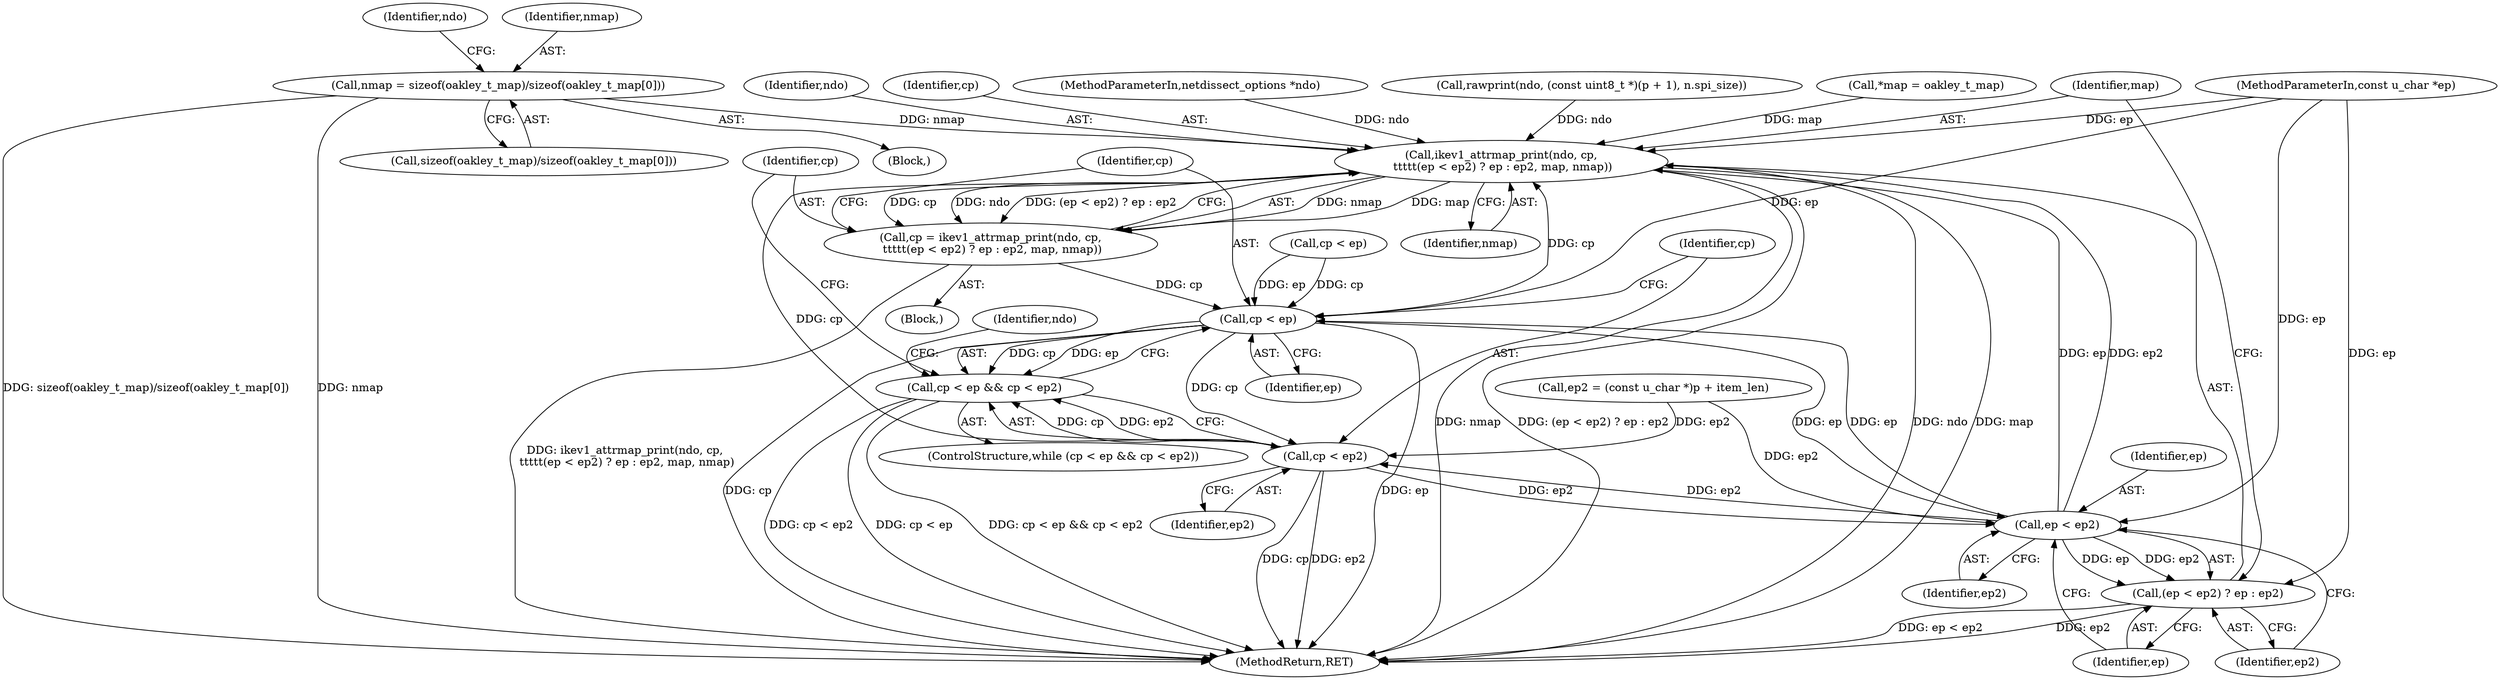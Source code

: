 digraph "0_tcpdump_c2ef693866beae071a24b45c49f9674af1df4028@API" {
"1000423" [label="(Call,nmap = sizeof(oakley_t_map)/sizeof(oakley_t_map[0]))"];
"1000447" [label="(Call,ikev1_attrmap_print(ndo, cp,\n \t\t\t\t\t(ep < ep2) ? ep : ep2, map, nmap))"];
"1000445" [label="(Call,cp = ikev1_attrmap_print(ndo, cp,\n \t\t\t\t\t(ep < ep2) ? ep : ep2, map, nmap))"];
"1000438" [label="(Call,cp < ep)"];
"1000437" [label="(Call,cp < ep && cp < ep2)"];
"1000441" [label="(Call,cp < ep2)"];
"1000451" [label="(Call,ep < ep2)"];
"1000450" [label="(Call,(ep < ep2) ? ep : ep2)"];
"1000444" [label="(Block,)"];
"1000425" [label="(Call,sizeof(oakley_t_map)/sizeof(oakley_t_map[0]))"];
"1000449" [label="(Identifier,cp)"];
"1000451" [label="(Call,ep < ep2)"];
"1000443" [label="(Identifier,ep2)"];
"1000107" [label="(MethodParameterIn,netdissect_options *ndo)"];
"1000434" [label="(Identifier,ndo)"];
"1000438" [label="(Call,cp < ep)"];
"1000439" [label="(Identifier,cp)"];
"1000450" [label="(Call,(ep < ep2) ? ep : ep2)"];
"1000442" [label="(Identifier,cp)"];
"1000536" [label="(MethodReturn,RET)"];
"1000424" [label="(Identifier,nmap)"];
"1000423" [label="(Call,nmap = sizeof(oakley_t_map)/sizeof(oakley_t_map[0]))"];
"1000437" [label="(Call,cp < ep && cp < ep2)"];
"1000455" [label="(Identifier,ep2)"];
"1000376" [label="(Call,rawprint(ndo, (const uint8_t *)(p + 1), n.spi_size))"];
"1000111" [label="(MethodParameterIn,const u_char *ep)"];
"1000417" [label="(Block,)"];
"1000419" [label="(Call,*map = oakley_t_map)"];
"1000457" [label="(Identifier,nmap)"];
"1000436" [label="(ControlStructure,while (cp < ep && cp < ep2))"];
"1000452" [label="(Identifier,ep)"];
"1000454" [label="(Identifier,ep)"];
"1000448" [label="(Identifier,ndo)"];
"1000456" [label="(Identifier,map)"];
"1000406" [label="(Call,cp < ep)"];
"1000445" [label="(Call,cp = ikev1_attrmap_print(ndo, cp,\n \t\t\t\t\t(ep < ep2) ? ep : ep2, map, nmap))"];
"1000460" [label="(Identifier,ndo)"];
"1000441" [label="(Call,cp < ep2)"];
"1000398" [label="(Call,ep2 = (const u_char *)p + item_len)"];
"1000447" [label="(Call,ikev1_attrmap_print(ndo, cp,\n \t\t\t\t\t(ep < ep2) ? ep : ep2, map, nmap))"];
"1000446" [label="(Identifier,cp)"];
"1000440" [label="(Identifier,ep)"];
"1000453" [label="(Identifier,ep2)"];
"1000423" -> "1000417"  [label="AST: "];
"1000423" -> "1000425"  [label="CFG: "];
"1000424" -> "1000423"  [label="AST: "];
"1000425" -> "1000423"  [label="AST: "];
"1000434" -> "1000423"  [label="CFG: "];
"1000423" -> "1000536"  [label="DDG: sizeof(oakley_t_map)/sizeof(oakley_t_map[0])"];
"1000423" -> "1000536"  [label="DDG: nmap"];
"1000423" -> "1000447"  [label="DDG: nmap"];
"1000447" -> "1000445"  [label="AST: "];
"1000447" -> "1000457"  [label="CFG: "];
"1000448" -> "1000447"  [label="AST: "];
"1000449" -> "1000447"  [label="AST: "];
"1000450" -> "1000447"  [label="AST: "];
"1000456" -> "1000447"  [label="AST: "];
"1000457" -> "1000447"  [label="AST: "];
"1000445" -> "1000447"  [label="CFG: "];
"1000447" -> "1000536"  [label="DDG: nmap"];
"1000447" -> "1000536"  [label="DDG: (ep < ep2) ? ep : ep2"];
"1000447" -> "1000536"  [label="DDG: ndo"];
"1000447" -> "1000536"  [label="DDG: map"];
"1000447" -> "1000445"  [label="DDG: nmap"];
"1000447" -> "1000445"  [label="DDG: map"];
"1000447" -> "1000445"  [label="DDG: cp"];
"1000447" -> "1000445"  [label="DDG: ndo"];
"1000447" -> "1000445"  [label="DDG: (ep < ep2) ? ep : ep2"];
"1000376" -> "1000447"  [label="DDG: ndo"];
"1000107" -> "1000447"  [label="DDG: ndo"];
"1000441" -> "1000447"  [label="DDG: cp"];
"1000438" -> "1000447"  [label="DDG: cp"];
"1000451" -> "1000447"  [label="DDG: ep"];
"1000451" -> "1000447"  [label="DDG: ep2"];
"1000111" -> "1000447"  [label="DDG: ep"];
"1000419" -> "1000447"  [label="DDG: map"];
"1000445" -> "1000444"  [label="AST: "];
"1000446" -> "1000445"  [label="AST: "];
"1000439" -> "1000445"  [label="CFG: "];
"1000445" -> "1000536"  [label="DDG: ikev1_attrmap_print(ndo, cp,\n \t\t\t\t\t(ep < ep2) ? ep : ep2, map, nmap)"];
"1000445" -> "1000438"  [label="DDG: cp"];
"1000438" -> "1000437"  [label="AST: "];
"1000438" -> "1000440"  [label="CFG: "];
"1000439" -> "1000438"  [label="AST: "];
"1000440" -> "1000438"  [label="AST: "];
"1000442" -> "1000438"  [label="CFG: "];
"1000437" -> "1000438"  [label="CFG: "];
"1000438" -> "1000536"  [label="DDG: ep"];
"1000438" -> "1000536"  [label="DDG: cp"];
"1000438" -> "1000437"  [label="DDG: cp"];
"1000438" -> "1000437"  [label="DDG: ep"];
"1000406" -> "1000438"  [label="DDG: cp"];
"1000406" -> "1000438"  [label="DDG: ep"];
"1000111" -> "1000438"  [label="DDG: ep"];
"1000451" -> "1000438"  [label="DDG: ep"];
"1000438" -> "1000441"  [label="DDG: cp"];
"1000438" -> "1000451"  [label="DDG: ep"];
"1000437" -> "1000436"  [label="AST: "];
"1000437" -> "1000441"  [label="CFG: "];
"1000441" -> "1000437"  [label="AST: "];
"1000446" -> "1000437"  [label="CFG: "];
"1000460" -> "1000437"  [label="CFG: "];
"1000437" -> "1000536"  [label="DDG: cp < ep && cp < ep2"];
"1000437" -> "1000536"  [label="DDG: cp < ep"];
"1000437" -> "1000536"  [label="DDG: cp < ep2"];
"1000441" -> "1000437"  [label="DDG: cp"];
"1000441" -> "1000437"  [label="DDG: ep2"];
"1000441" -> "1000443"  [label="CFG: "];
"1000442" -> "1000441"  [label="AST: "];
"1000443" -> "1000441"  [label="AST: "];
"1000441" -> "1000536"  [label="DDG: cp"];
"1000441" -> "1000536"  [label="DDG: ep2"];
"1000398" -> "1000441"  [label="DDG: ep2"];
"1000451" -> "1000441"  [label="DDG: ep2"];
"1000441" -> "1000451"  [label="DDG: ep2"];
"1000451" -> "1000450"  [label="AST: "];
"1000451" -> "1000453"  [label="CFG: "];
"1000452" -> "1000451"  [label="AST: "];
"1000453" -> "1000451"  [label="AST: "];
"1000454" -> "1000451"  [label="CFG: "];
"1000455" -> "1000451"  [label="CFG: "];
"1000111" -> "1000451"  [label="DDG: ep"];
"1000398" -> "1000451"  [label="DDG: ep2"];
"1000451" -> "1000450"  [label="DDG: ep"];
"1000451" -> "1000450"  [label="DDG: ep2"];
"1000450" -> "1000454"  [label="CFG: "];
"1000450" -> "1000455"  [label="CFG: "];
"1000454" -> "1000450"  [label="AST: "];
"1000455" -> "1000450"  [label="AST: "];
"1000456" -> "1000450"  [label="CFG: "];
"1000450" -> "1000536"  [label="DDG: ep2"];
"1000450" -> "1000536"  [label="DDG: ep < ep2"];
"1000111" -> "1000450"  [label="DDG: ep"];
}
